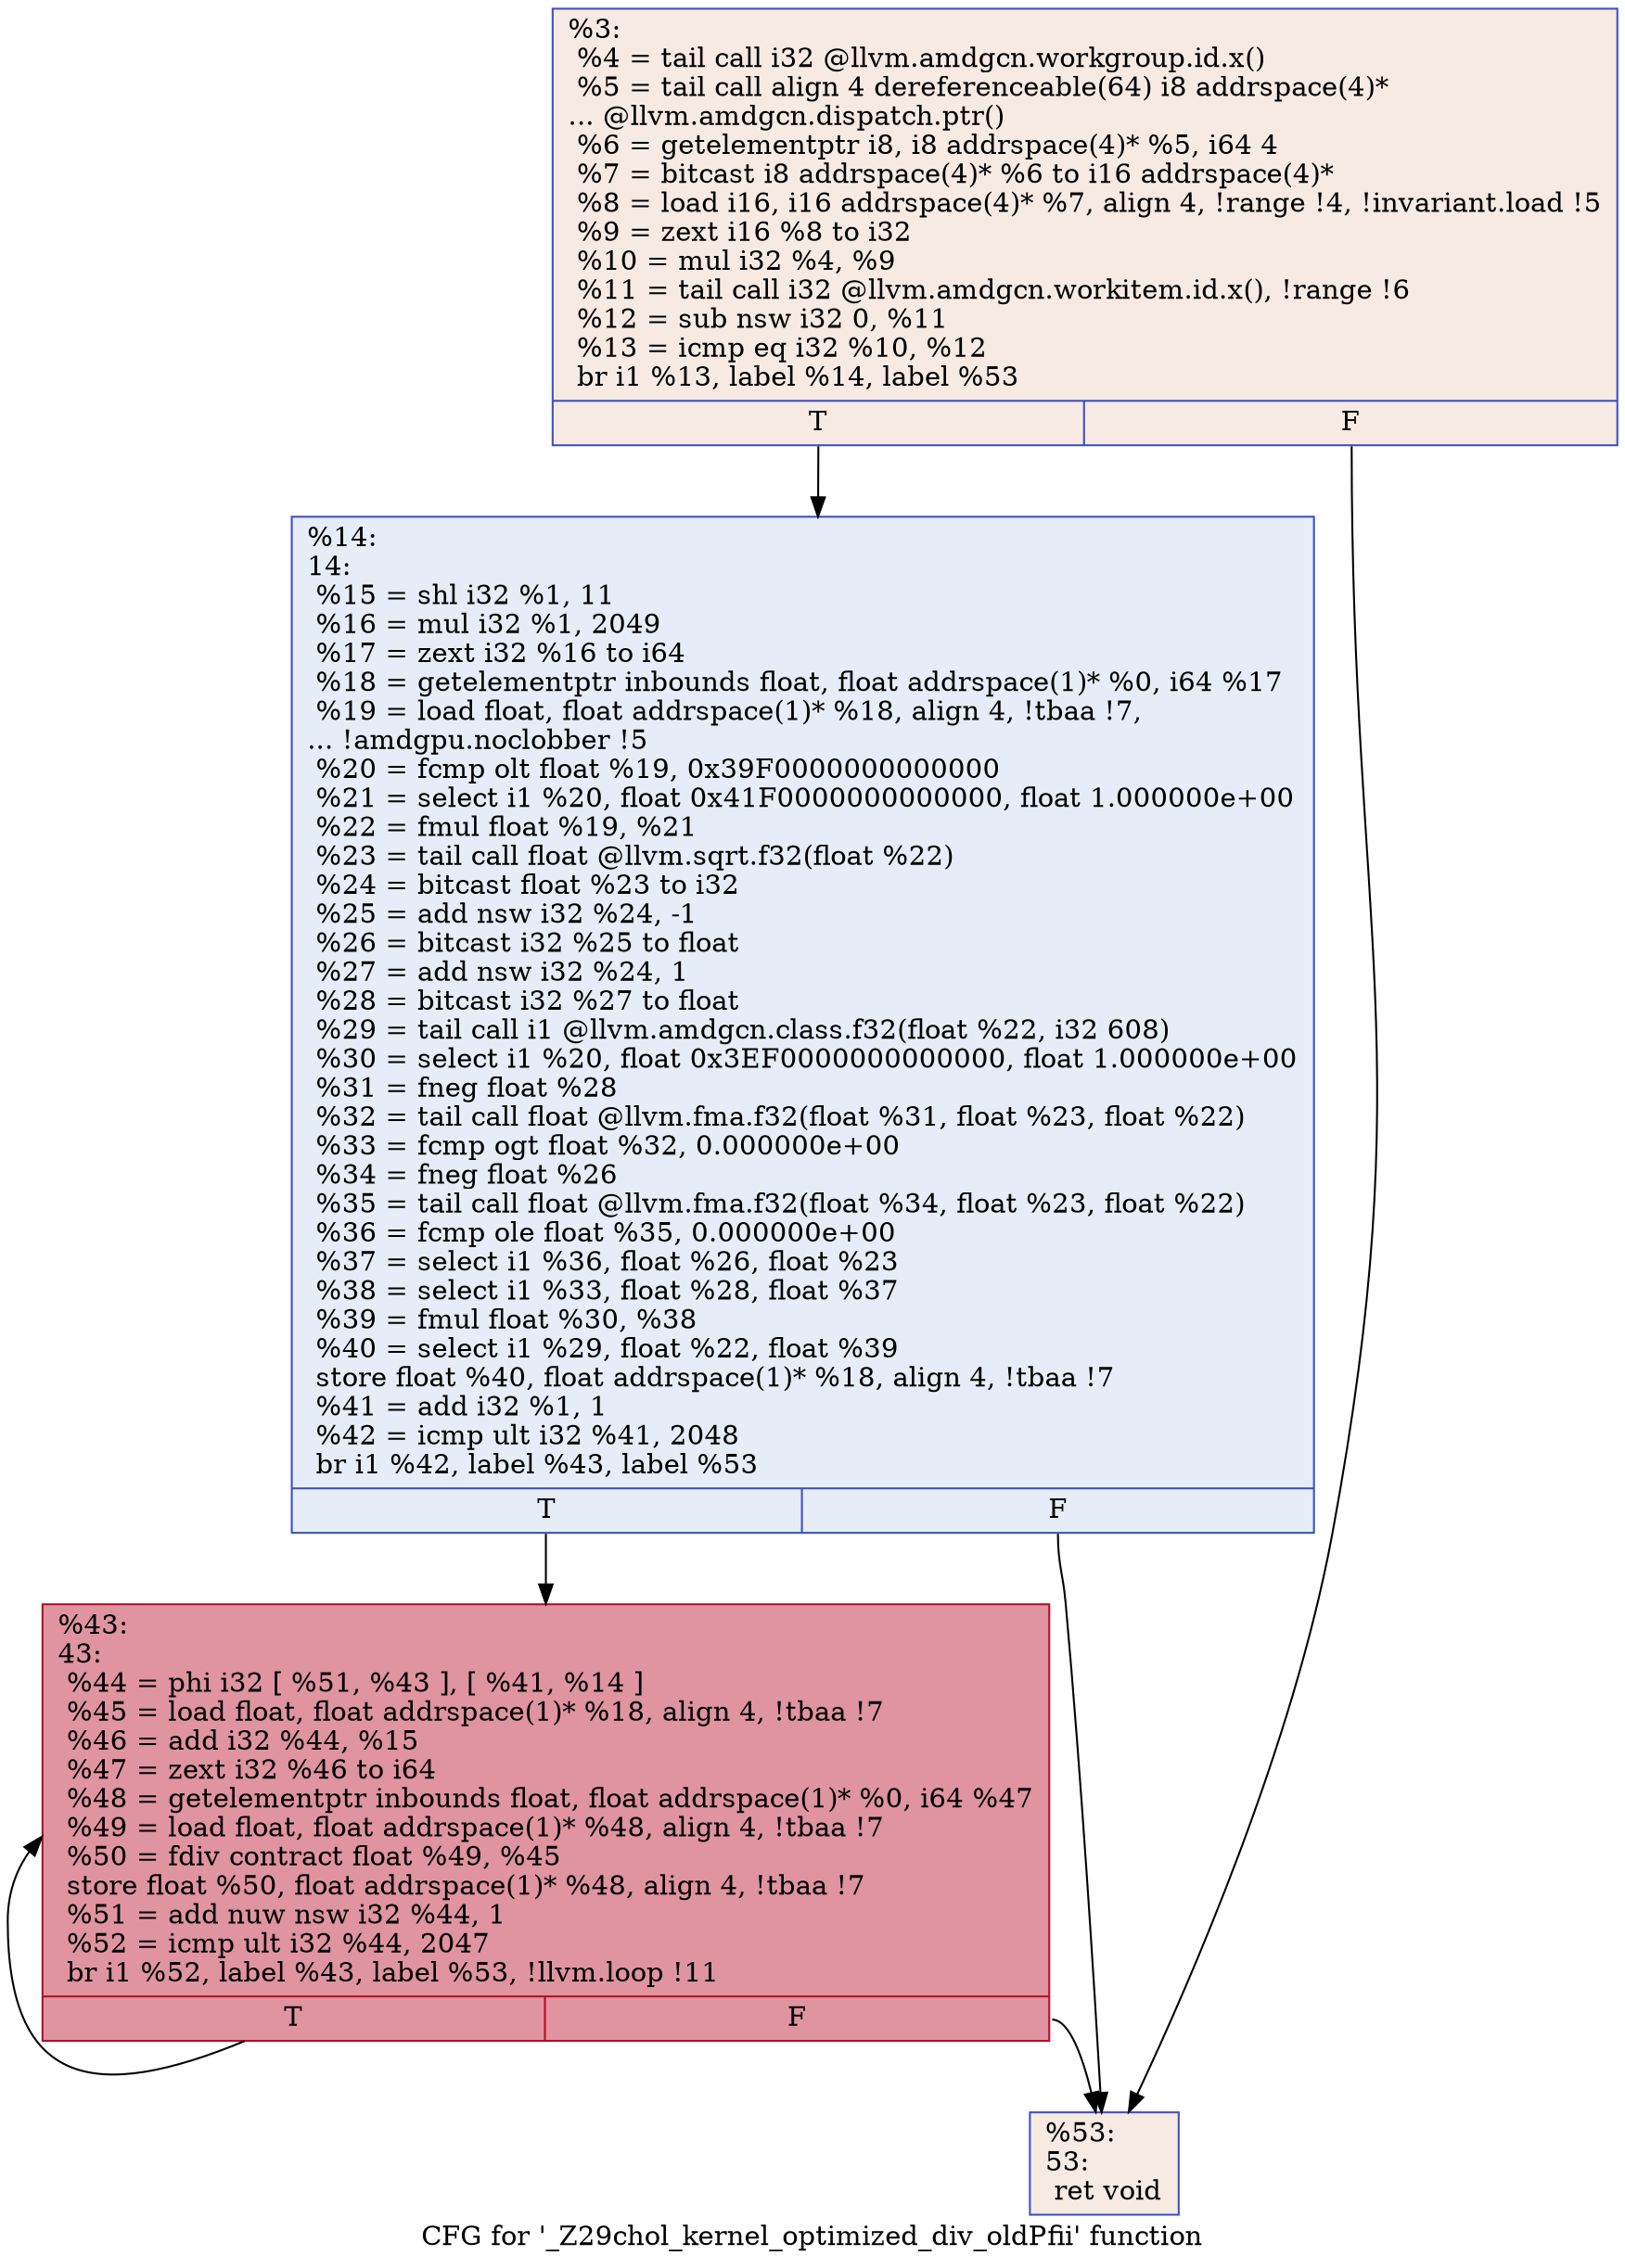 digraph "CFG for '_Z29chol_kernel_optimized_div_oldPfii' function" {
	label="CFG for '_Z29chol_kernel_optimized_div_oldPfii' function";

	Node0x61b17a0 [shape=record,color="#3d50c3ff", style=filled, fillcolor="#eed0c070",label="{%3:\l  %4 = tail call i32 @llvm.amdgcn.workgroup.id.x()\l  %5 = tail call align 4 dereferenceable(64) i8 addrspace(4)*\l... @llvm.amdgcn.dispatch.ptr()\l  %6 = getelementptr i8, i8 addrspace(4)* %5, i64 4\l  %7 = bitcast i8 addrspace(4)* %6 to i16 addrspace(4)*\l  %8 = load i16, i16 addrspace(4)* %7, align 4, !range !4, !invariant.load !5\l  %9 = zext i16 %8 to i32\l  %10 = mul i32 %4, %9\l  %11 = tail call i32 @llvm.amdgcn.workitem.id.x(), !range !6\l  %12 = sub nsw i32 0, %11\l  %13 = icmp eq i32 %10, %12\l  br i1 %13, label %14, label %53\l|{<s0>T|<s1>F}}"];
	Node0x61b17a0:s0 -> Node0x61b36e0;
	Node0x61b17a0:s1 -> Node0x61b3770;
	Node0x61b36e0 [shape=record,color="#3d50c3ff", style=filled, fillcolor="#c7d7f070",label="{%14:\l14:                                               \l  %15 = shl i32 %1, 11\l  %16 = mul i32 %1, 2049\l  %17 = zext i32 %16 to i64\l  %18 = getelementptr inbounds float, float addrspace(1)* %0, i64 %17\l  %19 = load float, float addrspace(1)* %18, align 4, !tbaa !7,\l... !amdgpu.noclobber !5\l  %20 = fcmp olt float %19, 0x39F0000000000000\l  %21 = select i1 %20, float 0x41F0000000000000, float 1.000000e+00\l  %22 = fmul float %19, %21\l  %23 = tail call float @llvm.sqrt.f32(float %22)\l  %24 = bitcast float %23 to i32\l  %25 = add nsw i32 %24, -1\l  %26 = bitcast i32 %25 to float\l  %27 = add nsw i32 %24, 1\l  %28 = bitcast i32 %27 to float\l  %29 = tail call i1 @llvm.amdgcn.class.f32(float %22, i32 608)\l  %30 = select i1 %20, float 0x3EF0000000000000, float 1.000000e+00\l  %31 = fneg float %28\l  %32 = tail call float @llvm.fma.f32(float %31, float %23, float %22)\l  %33 = fcmp ogt float %32, 0.000000e+00\l  %34 = fneg float %26\l  %35 = tail call float @llvm.fma.f32(float %34, float %23, float %22)\l  %36 = fcmp ole float %35, 0.000000e+00\l  %37 = select i1 %36, float %26, float %23\l  %38 = select i1 %33, float %28, float %37\l  %39 = fmul float %30, %38\l  %40 = select i1 %29, float %22, float %39\l  store float %40, float addrspace(1)* %18, align 4, !tbaa !7\l  %41 = add i32 %1, 1\l  %42 = icmp ult i32 %41, 2048\l  br i1 %42, label %43, label %53\l|{<s0>T|<s1>F}}"];
	Node0x61b36e0:s0 -> Node0x61b6a60;
	Node0x61b36e0:s1 -> Node0x61b3770;
	Node0x61b6a60 [shape=record,color="#b70d28ff", style=filled, fillcolor="#b70d2870",label="{%43:\l43:                                               \l  %44 = phi i32 [ %51, %43 ], [ %41, %14 ]\l  %45 = load float, float addrspace(1)* %18, align 4, !tbaa !7\l  %46 = add i32 %44, %15\l  %47 = zext i32 %46 to i64\l  %48 = getelementptr inbounds float, float addrspace(1)* %0, i64 %47\l  %49 = load float, float addrspace(1)* %48, align 4, !tbaa !7\l  %50 = fdiv contract float %49, %45\l  store float %50, float addrspace(1)* %48, align 4, !tbaa !7\l  %51 = add nuw nsw i32 %44, 1\l  %52 = icmp ult i32 %44, 2047\l  br i1 %52, label %43, label %53, !llvm.loop !11\l|{<s0>T|<s1>F}}"];
	Node0x61b6a60:s0 -> Node0x61b6a60;
	Node0x61b6a60:s1 -> Node0x61b3770;
	Node0x61b3770 [shape=record,color="#3d50c3ff", style=filled, fillcolor="#eed0c070",label="{%53:\l53:                                               \l  ret void\l}"];
}
